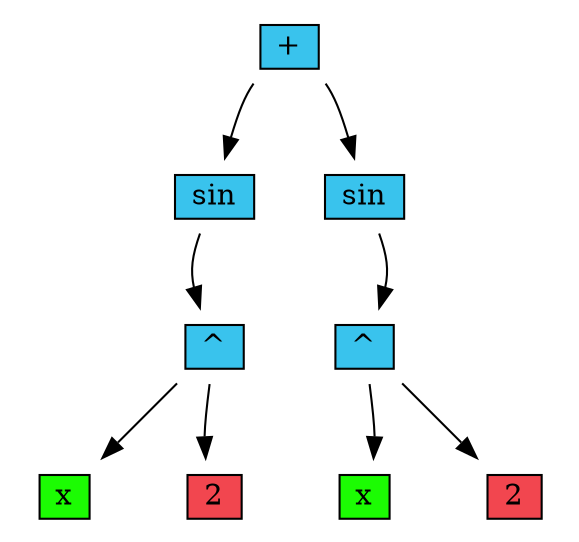 digraph {
    rankdir = VR
    graph [splines = curved];
    bgcolor = "white";
    node [shape = "plaintext", style = "solid"];

                    node_0x604000000110
                    [
                        label=
                        <
                        <table border="0" cellborder="1" cellspacing="0">
                            <tr><td colspan="2" bgcolor = "#39c3ed">
 + </td>
                            </tr>
                        </table>
                        >
                    ]
                    

                    node_0x604000000010
                    [
                        label=
                        <
                        <table border="0" cellborder="1" cellspacing="0">
                            <tr><td colspan="2" bgcolor = "#39c3ed">
 sin </td>
                            </tr>
                        </table>
                        >
                    ]
                    
                    node_0x604000000110 -> node_0x604000000010;

                    node_0x604000000090
                    [
                        label=
                        <
                        <table border="0" cellborder="1" cellspacing="0">
                            <tr><td colspan="2" bgcolor = "#39c3ed">
 ^ </td>
                            </tr>
                        </table>
                        >
                    ]
                    
                    node_0x604000000010 -> node_0x604000000090;

                    node_0x604000000050
                    [
                        label=
                        <
                        <table border="0" cellborder="1" cellspacing="0">
                            <tr><td colspan="2" bgcolor = "#1cfc03">
 x </td>
                            </tr>
                        </table>
                        >
                    ]
                    
                    node_0x604000000090 -> node_0x604000000050;

                    node_0x6040000000d0
                    [
                        label=
                        <
                        <table border="0" cellborder="1" cellspacing="0">
                            <tr><td colspan="2" bgcolor = "#f2464f">
 2 </td>
                            </tr>
                        </table>
                        >
                    ]
                    
                    node_0x604000000090 -> node_0x6040000000d0;

                    node_0x604000000150
                    [
                        label=
                        <
                        <table border="0" cellborder="1" cellspacing="0">
                            <tr><td colspan="2" bgcolor = "#39c3ed">
 sin </td>
                            </tr>
                        </table>
                        >
                    ]
                    
                    node_0x604000000110 -> node_0x604000000150;

                    node_0x6040000001d0
                    [
                        label=
                        <
                        <table border="0" cellborder="1" cellspacing="0">
                            <tr><td colspan="2" bgcolor = "#39c3ed">
 ^ </td>
                            </tr>
                        </table>
                        >
                    ]
                    
                    node_0x604000000150 -> node_0x6040000001d0;

                    node_0x604000000190
                    [
                        label=
                        <
                        <table border="0" cellborder="1" cellspacing="0">
                            <tr><td colspan="2" bgcolor = "#1cfc03">
 x </td>
                            </tr>
                        </table>
                        >
                    ]
                    
                    node_0x6040000001d0 -> node_0x604000000190;

                    node_0x604000000210
                    [
                        label=
                        <
                        <table border="0" cellborder="1" cellspacing="0">
                            <tr><td colspan="2" bgcolor = "#f2464f">
 2 </td>
                            </tr>
                        </table>
                        >
                    ]
                    
                    node_0x6040000001d0 -> node_0x604000000210;
}
